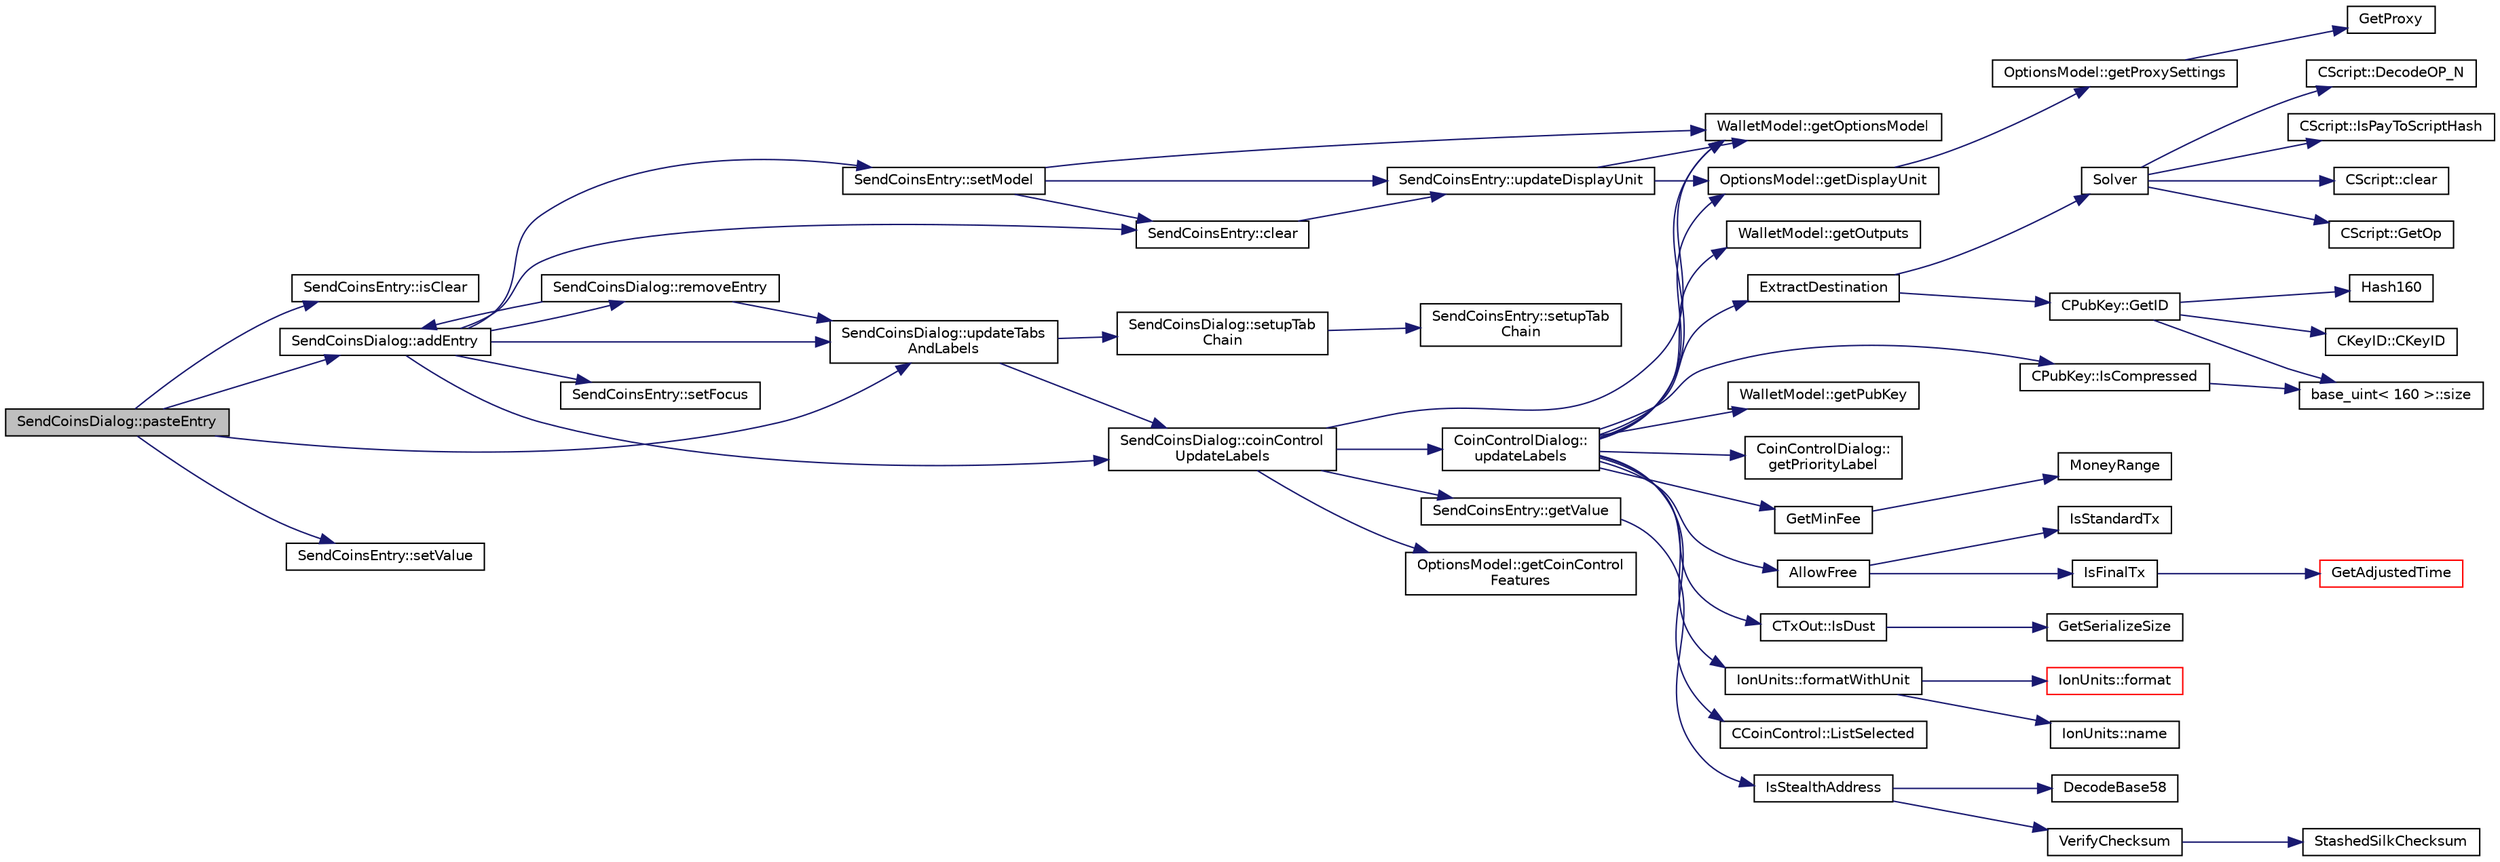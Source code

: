 digraph "SendCoinsDialog::pasteEntry"
{
  edge [fontname="Helvetica",fontsize="10",labelfontname="Helvetica",labelfontsize="10"];
  node [fontname="Helvetica",fontsize="10",shape=record];
  rankdir="LR";
  Node982 [label="SendCoinsDialog::pasteEntry",height=0.2,width=0.4,color="black", fillcolor="grey75", style="filled", fontcolor="black"];
  Node982 -> Node983 [color="midnightblue",fontsize="10",style="solid",fontname="Helvetica"];
  Node983 [label="SendCoinsEntry::isClear",height=0.2,width=0.4,color="black", fillcolor="white", style="filled",URL="$d0/dbc/class_send_coins_entry.html#a1dcce9480364868dfd0bb8782e039e57",tooltip="Return whether the entry is still empty and unedited. "];
  Node982 -> Node984 [color="midnightblue",fontsize="10",style="solid",fontname="Helvetica"];
  Node984 [label="SendCoinsDialog::addEntry",height=0.2,width=0.4,color="black", fillcolor="white", style="filled",URL="$d6/de6/class_send_coins_dialog.html#a3d680a76b967641115c6ff2fa83fb62a"];
  Node984 -> Node985 [color="midnightblue",fontsize="10",style="solid",fontname="Helvetica"];
  Node985 [label="SendCoinsEntry::setModel",height=0.2,width=0.4,color="black", fillcolor="white", style="filled",URL="$d0/dbc/class_send_coins_entry.html#a831f8f9a63acd77b7d66d5393e12310b"];
  Node985 -> Node986 [color="midnightblue",fontsize="10",style="solid",fontname="Helvetica"];
  Node986 [label="WalletModel::getOptionsModel",height=0.2,width=0.4,color="black", fillcolor="white", style="filled",URL="$d4/d27/class_wallet_model.html#a96d53e56b3f8f07537ea2523f7a7d300"];
  Node985 -> Node987 [color="midnightblue",fontsize="10",style="solid",fontname="Helvetica"];
  Node987 [label="SendCoinsEntry::updateDisplayUnit",height=0.2,width=0.4,color="black", fillcolor="white", style="filled",URL="$d0/dbc/class_send_coins_entry.html#a6ff4bd5b370545bcfd6214e866ee33f3"];
  Node987 -> Node986 [color="midnightblue",fontsize="10",style="solid",fontname="Helvetica"];
  Node987 -> Node988 [color="midnightblue",fontsize="10",style="solid",fontname="Helvetica"];
  Node988 [label="OptionsModel::getDisplayUnit",height=0.2,width=0.4,color="black", fillcolor="white", style="filled",URL="$da/d1f/class_options_model.html#a3b6e4d4ef42be3aaba315b8cd14f468e"];
  Node988 -> Node989 [color="midnightblue",fontsize="10",style="solid",fontname="Helvetica"];
  Node989 [label="OptionsModel::getProxySettings",height=0.2,width=0.4,color="black", fillcolor="white", style="filled",URL="$da/d1f/class_options_model.html#a0fa582a801df3753c2c50840c40bb350"];
  Node989 -> Node990 [color="midnightblue",fontsize="10",style="solid",fontname="Helvetica"];
  Node990 [label="GetProxy",height=0.2,width=0.4,color="black", fillcolor="white", style="filled",URL="$d0/d0e/netbase_8cpp.html#a4e67b39fc1769663260d791d2f4d049d"];
  Node985 -> Node991 [color="midnightblue",fontsize="10",style="solid",fontname="Helvetica"];
  Node991 [label="SendCoinsEntry::clear",height=0.2,width=0.4,color="black", fillcolor="white", style="filled",URL="$d0/dbc/class_send_coins_entry.html#abff66fcd456c82144e7a2c410f5082ac"];
  Node991 -> Node987 [color="midnightblue",fontsize="10",style="solid",fontname="Helvetica"];
  Node984 -> Node992 [color="midnightblue",fontsize="10",style="solid",fontname="Helvetica"];
  Node992 [label="SendCoinsDialog::removeEntry",height=0.2,width=0.4,color="black", fillcolor="white", style="filled",URL="$d6/de6/class_send_coins_dialog.html#aabd82a79bd2358493f36425f1d62136b"];
  Node992 -> Node984 [color="midnightblue",fontsize="10",style="solid",fontname="Helvetica"];
  Node992 -> Node993 [color="midnightblue",fontsize="10",style="solid",fontname="Helvetica"];
  Node993 [label="SendCoinsDialog::updateTabs\lAndLabels",height=0.2,width=0.4,color="black", fillcolor="white", style="filled",URL="$d6/de6/class_send_coins_dialog.html#a3b834c739f7d02d8086a2bf58525c5f0"];
  Node993 -> Node994 [color="midnightblue",fontsize="10",style="solid",fontname="Helvetica"];
  Node994 [label="SendCoinsDialog::setupTab\lChain",height=0.2,width=0.4,color="black", fillcolor="white", style="filled",URL="$d6/de6/class_send_coins_dialog.html#a689658987f2af0896f25bf37bb945d91",tooltip="Set up the tab chain manually, as Qt messes up the tab chain by default in some cases (issue https://..."];
  Node994 -> Node995 [color="midnightblue",fontsize="10",style="solid",fontname="Helvetica"];
  Node995 [label="SendCoinsEntry::setupTab\lChain",height=0.2,width=0.4,color="black", fillcolor="white", style="filled",URL="$d0/dbc/class_send_coins_entry.html#aa431a0bf53174b3a012fe224e472bc13",tooltip="Set up the tab chain manually, as Qt messes up the tab chain by default in some cases (issue https://..."];
  Node993 -> Node996 [color="midnightblue",fontsize="10",style="solid",fontname="Helvetica"];
  Node996 [label="SendCoinsDialog::coinControl\lUpdateLabels",height=0.2,width=0.4,color="black", fillcolor="white", style="filled",URL="$d6/de6/class_send_coins_dialog.html#ae4f429aabcaf309aa314b90049be2a74"];
  Node996 -> Node986 [color="midnightblue",fontsize="10",style="solid",fontname="Helvetica"];
  Node996 -> Node997 [color="midnightblue",fontsize="10",style="solid",fontname="Helvetica"];
  Node997 [label="OptionsModel::getCoinControl\lFeatures",height=0.2,width=0.4,color="black", fillcolor="white", style="filled",URL="$da/d1f/class_options_model.html#ace6c871068f613aee277e37bfdc988c0"];
  Node996 -> Node998 [color="midnightblue",fontsize="10",style="solid",fontname="Helvetica"];
  Node998 [label="SendCoinsEntry::getValue",height=0.2,width=0.4,color="black", fillcolor="white", style="filled",URL="$d0/dbc/class_send_coins_entry.html#af36fb0ed9e2e07079c1a982b31e793c8"];
  Node998 -> Node999 [color="midnightblue",fontsize="10",style="solid",fontname="Helvetica"];
  Node999 [label="IsStealthAddress",height=0.2,width=0.4,color="black", fillcolor="white", style="filled",URL="$db/d2d/stealth_8cpp.html#a26c89afcb720e8b1a9c9dadaee26757b"];
  Node999 -> Node1000 [color="midnightblue",fontsize="10",style="solid",fontname="Helvetica"];
  Node1000 [label="DecodeBase58",height=0.2,width=0.4,color="black", fillcolor="white", style="filled",URL="$db/d9c/base58_8cpp.html#a0f74d1d6e7e982cad4b0e538acea4538",tooltip="Decode a base58-encoded string (psz) into a byte vector (vchRet). "];
  Node999 -> Node1001 [color="midnightblue",fontsize="10",style="solid",fontname="Helvetica"];
  Node1001 [label="VerifyChecksum",height=0.2,width=0.4,color="black", fillcolor="white", style="filled",URL="$db/d2d/stealth_8cpp.html#a5ff6f6775db5f747f5088c7ef8264b74"];
  Node1001 -> Node1002 [color="midnightblue",fontsize="10",style="solid",fontname="Helvetica"];
  Node1002 [label="StashedSilkChecksum",height=0.2,width=0.4,color="black", fillcolor="white", style="filled",URL="$db/d2d/stealth_8cpp.html#abb79a3b98a10b85daf3f3ff35c1cbfa8"];
  Node996 -> Node1003 [color="midnightblue",fontsize="10",style="solid",fontname="Helvetica"];
  Node1003 [label="CoinControlDialog::\lupdateLabels",height=0.2,width=0.4,color="black", fillcolor="white", style="filled",URL="$dd/dfb/class_coin_control_dialog.html#a4fc60e89b097952ff22dc0f9c58c87d9"];
  Node1003 -> Node1004 [color="midnightblue",fontsize="10",style="solid",fontname="Helvetica"];
  Node1004 [label="CCoinControl::ListSelected",height=0.2,width=0.4,color="black", fillcolor="white", style="filled",URL="$dc/d48/class_c_coin_control.html#a176b3a32b5f623fe25b8e61ca561422e"];
  Node1003 -> Node1005 [color="midnightblue",fontsize="10",style="solid",fontname="Helvetica"];
  Node1005 [label="WalletModel::getOutputs",height=0.2,width=0.4,color="black", fillcolor="white", style="filled",URL="$d4/d27/class_wallet_model.html#a5237ea4d9724807a05e2944e5ce6f181"];
  Node1003 -> Node1006 [color="midnightblue",fontsize="10",style="solid",fontname="Helvetica"];
  Node1006 [label="ExtractDestination",height=0.2,width=0.4,color="black", fillcolor="white", style="filled",URL="$dd/d0f/script_8cpp.html#a951f7e601746ae076afdf3169ecca2fc"];
  Node1006 -> Node1007 [color="midnightblue",fontsize="10",style="solid",fontname="Helvetica"];
  Node1007 [label="Solver",height=0.2,width=0.4,color="black", fillcolor="white", style="filled",URL="$dd/d0f/script_8cpp.html#a6ee6be50bff44464e905680c6fcee6dc"];
  Node1007 -> Node1008 [color="midnightblue",fontsize="10",style="solid",fontname="Helvetica"];
  Node1008 [label="CScript::IsPayToScriptHash",height=0.2,width=0.4,color="black", fillcolor="white", style="filled",URL="$d9/d4b/class_c_script.html#a0c3729c606d318923dc06f95d85a0971"];
  Node1007 -> Node1009 [color="midnightblue",fontsize="10",style="solid",fontname="Helvetica"];
  Node1009 [label="CScript::clear",height=0.2,width=0.4,color="black", fillcolor="white", style="filled",URL="$d9/d4b/class_c_script.html#a7b2baf842621f07c4939408acf63377c"];
  Node1007 -> Node1010 [color="midnightblue",fontsize="10",style="solid",fontname="Helvetica"];
  Node1010 [label="CScript::GetOp",height=0.2,width=0.4,color="black", fillcolor="white", style="filled",URL="$d9/d4b/class_c_script.html#a94635ed93d8d244ec3acfa83f9ecfe5f"];
  Node1007 -> Node1011 [color="midnightblue",fontsize="10",style="solid",fontname="Helvetica"];
  Node1011 [label="CScript::DecodeOP_N",height=0.2,width=0.4,color="black", fillcolor="white", style="filled",URL="$d9/d4b/class_c_script.html#a7f975fca06b3e9a17da8ba23c7647e2e"];
  Node1006 -> Node1012 [color="midnightblue",fontsize="10",style="solid",fontname="Helvetica"];
  Node1012 [label="CPubKey::GetID",height=0.2,width=0.4,color="black", fillcolor="white", style="filled",URL="$da/d4e/class_c_pub_key.html#a2675f7e6f72eff68e7a5227289feb021"];
  Node1012 -> Node1013 [color="midnightblue",fontsize="10",style="solid",fontname="Helvetica"];
  Node1013 [label="CKeyID::CKeyID",height=0.2,width=0.4,color="black", fillcolor="white", style="filled",URL="$dd/d88/class_c_key_i_d.html#a01dbd3c37820a2ffe89d106c6a7cf53d"];
  Node1012 -> Node1014 [color="midnightblue",fontsize="10",style="solid",fontname="Helvetica"];
  Node1014 [label="Hash160",height=0.2,width=0.4,color="black", fillcolor="white", style="filled",URL="$db/dfb/hash_8h.html#a4490f70ddae16e9e48460a0416a48a6b"];
  Node1012 -> Node1015 [color="midnightblue",fontsize="10",style="solid",fontname="Helvetica"];
  Node1015 [label="base_uint\< 160 \>::size",height=0.2,width=0.4,color="black", fillcolor="white", style="filled",URL="$da/df7/classbase__uint.html#a1f49b034e686269601ea89b0319b8004"];
  Node1003 -> Node1016 [color="midnightblue",fontsize="10",style="solid",fontname="Helvetica"];
  Node1016 [label="WalletModel::getPubKey",height=0.2,width=0.4,color="black", fillcolor="white", style="filled",URL="$d4/d27/class_wallet_model.html#abe0b4462654768f301d1f758f7907ca2"];
  Node1003 -> Node1017 [color="midnightblue",fontsize="10",style="solid",fontname="Helvetica"];
  Node1017 [label="CPubKey::IsCompressed",height=0.2,width=0.4,color="black", fillcolor="white", style="filled",URL="$da/d4e/class_c_pub_key.html#a25f8b70340ad20ddab0f80ec4cee9396"];
  Node1017 -> Node1015 [color="midnightblue",fontsize="10",style="solid",fontname="Helvetica"];
  Node1003 -> Node1018 [color="midnightblue",fontsize="10",style="solid",fontname="Helvetica"];
  Node1018 [label="CoinControlDialog::\lgetPriorityLabel",height=0.2,width=0.4,color="black", fillcolor="white", style="filled",URL="$dd/dfb/class_coin_control_dialog.html#a7285f91e6d9b510084966f4229146bcd"];
  Node1003 -> Node1019 [color="midnightblue",fontsize="10",style="solid",fontname="Helvetica"];
  Node1019 [label="GetMinFee",height=0.2,width=0.4,color="black", fillcolor="white", style="filled",URL="$df/d0a/main_8cpp.html#a95215e52b78d3270b416dc7b83a306fe"];
  Node1019 -> Node1020 [color="midnightblue",fontsize="10",style="solid",fontname="Helvetica"];
  Node1020 [label="MoneyRange",height=0.2,width=0.4,color="black", fillcolor="white", style="filled",URL="$dd/d2f/amount_8h.html#a12db56a9a1c931941f0943ecbb278aae"];
  Node1003 -> Node1021 [color="midnightblue",fontsize="10",style="solid",fontname="Helvetica"];
  Node1021 [label="AllowFree",height=0.2,width=0.4,color="black", fillcolor="white", style="filled",URL="$d4/dbf/main_8h.html#ae6c67bac023a01f1ae29b7f2f4505bba"];
  Node1021 -> Node1022 [color="midnightblue",fontsize="10",style="solid",fontname="Helvetica"];
  Node1022 [label="IsStandardTx",height=0.2,width=0.4,color="black", fillcolor="white", style="filled",URL="$d4/dbf/main_8h.html#a74832d5d658916e73adb139fd60e2354",tooltip="Check for standard transaction types. "];
  Node1021 -> Node1023 [color="midnightblue",fontsize="10",style="solid",fontname="Helvetica"];
  Node1023 [label="IsFinalTx",height=0.2,width=0.4,color="black", fillcolor="white", style="filled",URL="$d4/dbf/main_8h.html#aa7ca31ac11bff224c6b0ac27fccce7b5"];
  Node1023 -> Node1024 [color="midnightblue",fontsize="10",style="solid",fontname="Helvetica"];
  Node1024 [label="GetAdjustedTime",height=0.2,width=0.4,color="red", fillcolor="white", style="filled",URL="$df/d2d/util_8cpp.html#a09f81b9c7650f898cf3cf305b87547e6"];
  Node1003 -> Node1027 [color="midnightblue",fontsize="10",style="solid",fontname="Helvetica"];
  Node1027 [label="CTxOut::IsDust",height=0.2,width=0.4,color="black", fillcolor="white", style="filled",URL="$d2/db7/class_c_tx_out.html#aea509406c87cc1495fb1b1d832eff063"];
  Node1027 -> Node1028 [color="midnightblue",fontsize="10",style="solid",fontname="Helvetica"];
  Node1028 [label="GetSerializeSize",height=0.2,width=0.4,color="black", fillcolor="white", style="filled",URL="$df/d9d/serialize_8h.html#a48239e478ae730373d1984fe304ca025"];
  Node1003 -> Node986 [color="midnightblue",fontsize="10",style="solid",fontname="Helvetica"];
  Node1003 -> Node988 [color="midnightblue",fontsize="10",style="solid",fontname="Helvetica"];
  Node1003 -> Node1029 [color="midnightblue",fontsize="10",style="solid",fontname="Helvetica"];
  Node1029 [label="IonUnits::formatWithUnit",height=0.2,width=0.4,color="black", fillcolor="white", style="filled",URL="$d7/dab/class_ion_units.html#a07052cd4b4b8496b73ffe657432a8624",tooltip="Format as string (with unit) "];
  Node1029 -> Node1030 [color="midnightblue",fontsize="10",style="solid",fontname="Helvetica"];
  Node1030 [label="IonUnits::format",height=0.2,width=0.4,color="red", fillcolor="white", style="filled",URL="$d7/dab/class_ion_units.html#a7cf8cdbd0a24c418ae91b511fac5bee4",tooltip="Format as string. "];
  Node1029 -> Node1034 [color="midnightblue",fontsize="10",style="solid",fontname="Helvetica"];
  Node1034 [label="IonUnits::name",height=0.2,width=0.4,color="black", fillcolor="white", style="filled",URL="$d7/dab/class_ion_units.html#a5bb4881389b09aeeb0bc235e87e0a42f",tooltip="Short name. "];
  Node984 -> Node996 [color="midnightblue",fontsize="10",style="solid",fontname="Helvetica"];
  Node984 -> Node993 [color="midnightblue",fontsize="10",style="solid",fontname="Helvetica"];
  Node984 -> Node991 [color="midnightblue",fontsize="10",style="solid",fontname="Helvetica"];
  Node984 -> Node1035 [color="midnightblue",fontsize="10",style="solid",fontname="Helvetica"];
  Node1035 [label="SendCoinsEntry::setFocus",height=0.2,width=0.4,color="black", fillcolor="white", style="filled",URL="$d0/dbc/class_send_coins_entry.html#a0dcb8720f234165b37f8b45b035320cc"];
  Node982 -> Node1036 [color="midnightblue",fontsize="10",style="solid",fontname="Helvetica"];
  Node1036 [label="SendCoinsEntry::setValue",height=0.2,width=0.4,color="black", fillcolor="white", style="filled",URL="$d0/dbc/class_send_coins_entry.html#a513dd22231d0d7c2550c5533e9518cf5"];
  Node982 -> Node993 [color="midnightblue",fontsize="10",style="solid",fontname="Helvetica"];
}
